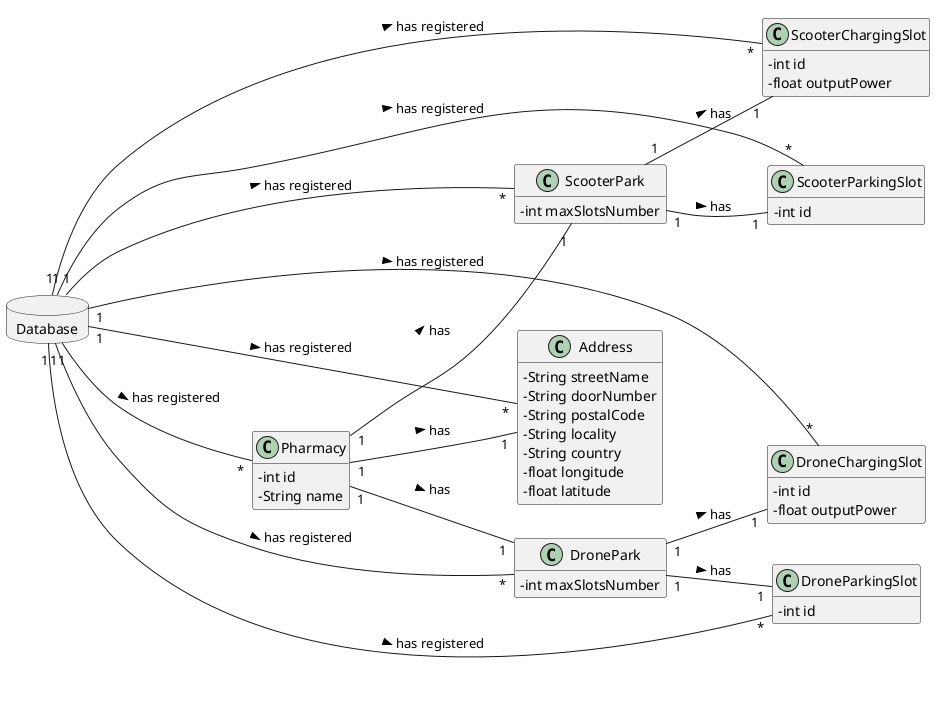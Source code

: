 @startuml
skinparam classAttributeIconSize 0
hide methods
left to right direction

database Database {
}

class Pharmacy{
-   int id
-   String name
}

class ScooterPark{
-   int maxSlotsNumber
}

class ScooterChargingSlot{
-   int id
-   float outputPower
}

class ScooterParkingSlot{
-   int id
}

class DronePark{
-   int maxSlotsNumber
}

class DroneChargingSlot{
-   int id
-   float outputPower
}

class DroneParkingSlot{
-   int id
}
class Address{
-   String streetName
-   String doorNumber
-   String postalCode
-   String locality
-   String country
-   float longitude
-   float latitude
}

Database "1" -- "*" Pharmacy : has registered >
Database "1" -- "*" Address : has registered >
Database "1" -- "*" DronePark : has registered >
Database "1" -- "*" DroneChargingSlot : has registered >
Database "1" -- "*" DroneParkingSlot : has registered >
Database "1" -- "*" ScooterPark : has registered >
Database "1" -- "*" ScooterChargingSlot : has registered >
Database "1" -- "*" ScooterParkingSlot : has registered >
Pharmacy "1" -- "1" DronePark : has >
DronePark "1" -- "1" DroneChargingSlot : has >
DronePark "1" -- "1" DroneParkingSlot : has >
Pharmacy "1" -- "1" ScooterPark : has >
ScooterPark "1" -- "1" ScooterChargingSlot : has >
ScooterPark "1" -- "1" ScooterParkingSlot : has >
Pharmacy "1" -- "1" Address : has >
@enduml